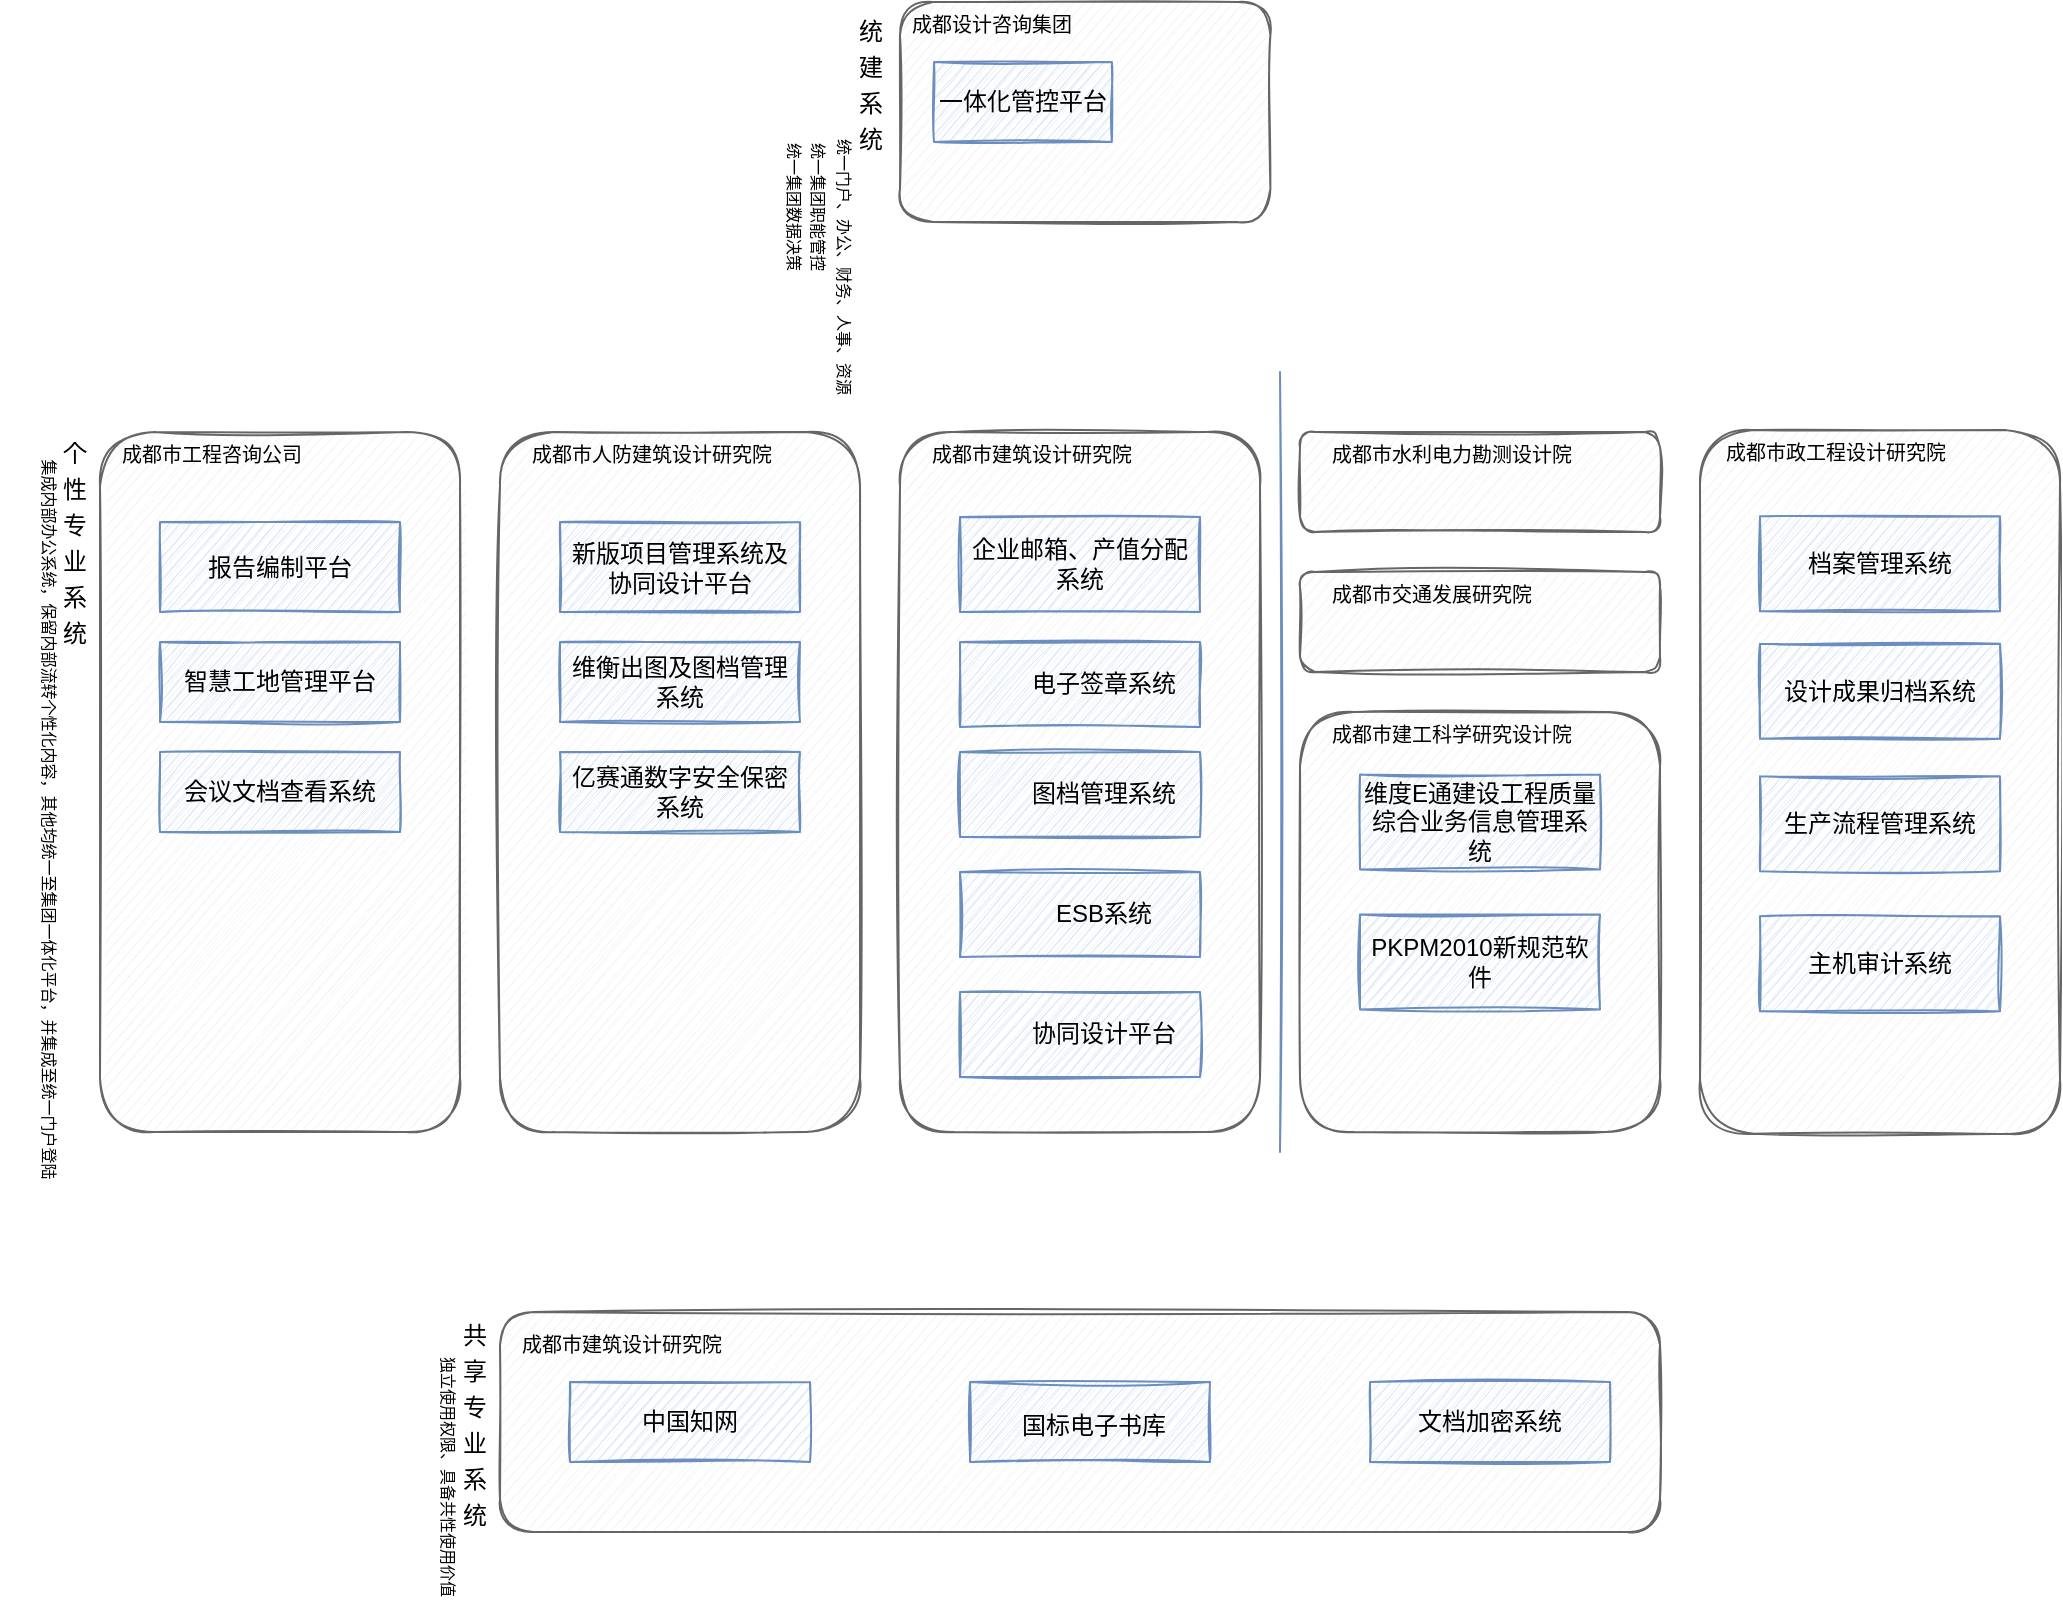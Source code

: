 <mxfile version="16.1.2" type="github" pages="2">
  <diagram id="Z3TUyO1uKxr_OHT_QOy0" name="第 1 页">
    <mxGraphModel dx="1144" dy="569" grid="1" gridSize="10" guides="1" tooltips="1" connect="1" arrows="1" fold="1" page="1" pageScale="1" pageWidth="827" pageHeight="1169" background="none" math="0" shadow="0">
      <root>
        <mxCell id="0" />
        <mxCell id="1" parent="0" />
        <mxCell id="PeKls6Yjagie5iTTzEYD-18" value="" style="rounded=1;whiteSpace=wrap;html=1;sketch=1;fontSize=8;fillColor=#f5f5f5;strokeColor=#666666;fontColor=#333333;" parent="1" vertex="1">
          <mxGeometry x="40" y="480" width="180" height="350" as="geometry" />
        </mxCell>
        <mxCell id="PeKls6Yjagie5iTTzEYD-5" value="&lt;span style=&quot;color: rgb(0, 0, 0); font-size: 12px; font-style: normal; font-weight: normal; letter-spacing: normal; text-indent: 24px; text-transform: none; word-spacing: 0px; text-decoration: none; display: inline; float: none;&quot;&gt;报告编制平台&lt;/span&gt;" style="rounded=0;whiteSpace=wrap;html=1;sketch=1;fillColor=#dae8fc;strokeColor=#6c8ebf;align=center;" parent="1" vertex="1">
          <mxGeometry x="70" y="525" width="120" height="45" as="geometry" />
        </mxCell>
        <mxCell id="PeKls6Yjagie5iTTzEYD-8" value="&lt;p class=&quot;p1&quot; style=&quot;margin: 0px ; text-align: justify ; text-indent: 24px ; font-stretch: normal ; line-height: normal ; font-family: &amp;#34;simsong&amp;#34;&quot;&gt;个&lt;/p&gt;&lt;p class=&quot;p1&quot; style=&quot;margin: 0px ; text-align: justify ; text-indent: 24px ; font-stretch: normal ; line-height: normal ; font-family: &amp;#34;simsong&amp;#34;&quot;&gt;性&lt;/p&gt;&lt;p class=&quot;p1&quot; style=&quot;margin: 0px ; text-align: justify ; text-indent: 24px ; font-stretch: normal ; line-height: normal ; font-family: &amp;#34;simsong&amp;#34;&quot;&gt;专&lt;/p&gt;&lt;p class=&quot;p1&quot; style=&quot;margin: 0px ; text-align: justify ; text-indent: 24px ; font-stretch: normal ; line-height: normal ; font-family: &amp;#34;simsong&amp;#34;&quot;&gt;业&lt;/p&gt;&lt;p class=&quot;p1&quot; style=&quot;margin: 0px ; text-align: justify ; text-indent: 24px ; font-stretch: normal ; line-height: normal ; font-family: &amp;#34;simsong&amp;#34;&quot;&gt;系&lt;/p&gt;&lt;p class=&quot;p1&quot; style=&quot;margin: 0px ; text-align: justify ; text-indent: 24px ; font-stretch: normal ; line-height: normal ; font-family: &amp;#34;simsong&amp;#34;&quot;&gt;统&lt;/p&gt;" style="text;html=1;align=center;verticalAlign=middle;resizable=0;points=[];autosize=1;strokeColor=none;fillColor=none;rounded=0;sketch=1;" parent="1" vertex="1">
          <mxGeometry x="-10" y="479.06" width="50" height="110" as="geometry" />
        </mxCell>
        <mxCell id="PeKls6Yjagie5iTTzEYD-19" value="&lt;p class=&quot;p1&quot; style=&quot;margin: 0px ; text-indent: 24px ; font-stretch: normal ; line-height: normal ; font-family: &amp;#34;simsong&amp;#34; ; font-size: 10px&quot;&gt;成都市工程咨询公司&lt;/p&gt;" style="text;html=1;align=left;verticalAlign=middle;resizable=0;points=[];autosize=1;rounded=0;sketch=1;fontSize=10;" parent="1" vertex="1">
          <mxGeometry x="25" y="480" width="130" height="20" as="geometry" />
        </mxCell>
        <mxCell id="PeKls6Yjagie5iTTzEYD-20" value="" style="rounded=1;whiteSpace=wrap;html=1;sketch=1;fontSize=8;fillColor=#f5f5f5;strokeColor=#666666;fontColor=#333333;" parent="1" vertex="1">
          <mxGeometry x="240" y="480" width="180" height="350" as="geometry" />
        </mxCell>
        <mxCell id="PeKls6Yjagie5iTTzEYD-21" value="&lt;p class=&quot;p1&quot; style=&quot;margin: 0px ; text-indent: 24px ; font-stretch: normal ; line-height: normal ; font-family: &amp;#34;simsong&amp;#34; ; font-size: 10px&quot;&gt;成都市人防建筑设计研究院&lt;/p&gt;" style="text;html=1;align=left;verticalAlign=middle;resizable=0;points=[];autosize=1;rounded=0;sketch=1;fontSize=10;" parent="1" vertex="1">
          <mxGeometry x="230" y="480" width="160" height="20" as="geometry" />
        </mxCell>
        <mxCell id="PeKls6Yjagie5iTTzEYD-22" value="" style="rounded=1;whiteSpace=wrap;html=1;sketch=1;fontSize=8;fillColor=#f5f5f5;strokeColor=#666666;fontColor=#333333;" parent="1" vertex="1">
          <mxGeometry x="440" y="480" width="180" height="350" as="geometry" />
        </mxCell>
        <mxCell id="PeKls6Yjagie5iTTzEYD-23" value="&lt;p class=&quot;p1&quot; style=&quot;margin: 0px ; text-indent: 24px ; font-stretch: normal ; line-height: normal ; font-family: &amp;#34;simsong&amp;#34; ; font-size: 10px&quot;&gt;成都市建筑设计研究院&lt;/p&gt;" style="text;html=1;align=left;verticalAlign=middle;resizable=0;points=[];autosize=1;rounded=0;sketch=1;fontSize=10;" parent="1" vertex="1">
          <mxGeometry x="430" y="480" width="140" height="20" as="geometry" />
        </mxCell>
        <mxCell id="PeKls6Yjagie5iTTzEYD-24" value="&lt;span style=&quot;color: rgb(0, 0, 0); font-size: 12px; font-style: normal; font-weight: normal; letter-spacing: normal; text-indent: 24px; text-transform: none; word-spacing: 0px; text-decoration: none; display: inline; float: none;&quot;&gt;智慧工地管理平台&lt;/span&gt;" style="rounded=0;whiteSpace=wrap;html=1;sketch=1;fillColor=#dae8fc;strokeColor=#6c8ebf;align=center;" parent="1" vertex="1">
          <mxGeometry x="70" y="585" width="120" height="40" as="geometry" />
        </mxCell>
        <mxCell id="PeKls6Yjagie5iTTzEYD-25" value="&lt;span style=&quot;color: rgb(0, 0, 0); font-size: 12px; font-style: normal; font-weight: normal; letter-spacing: normal; text-indent: 24px; text-transform: none; word-spacing: 0px; text-decoration: none; display: inline; float: none;&quot;&gt;会议文档查看系统&lt;/span&gt;" style="rounded=0;whiteSpace=wrap;html=1;sketch=1;fillColor=#dae8fc;strokeColor=#6c8ebf;align=center;" parent="1" vertex="1">
          <mxGeometry x="70" y="640" width="120" height="40" as="geometry" />
        </mxCell>
        <mxCell id="PeKls6Yjagie5iTTzEYD-26" value="&lt;span style=&quot;color: rgb(0 , 0 , 0) ; font-size: 12px ; font-style: normal ; font-weight: normal ; letter-spacing: normal ; text-align: justify ; text-indent: 24px ; text-transform: none ; word-spacing: 0px ; text-decoration: none ; display: inline ; float: none&quot;&gt;新版项目管理系统及协同设计平台&lt;/span&gt;" style="rounded=0;whiteSpace=wrap;html=1;sketch=1;fillColor=#dae8fc;strokeColor=#6c8ebf;" parent="1" vertex="1">
          <mxGeometry x="270" y="525" width="120" height="45" as="geometry" />
        </mxCell>
        <mxCell id="PeKls6Yjagie5iTTzEYD-27" value="&lt;span style=&quot;color: rgb(0 , 0 , 0) ; font-size: 12px ; font-style: normal ; font-weight: normal ; letter-spacing: normal ; text-align: justify ; text-indent: 24px ; text-transform: none ; word-spacing: 0px ; text-decoration: none ; display: inline ; float: none&quot;&gt;维衡出图及图档管理系统&lt;/span&gt;" style="rounded=0;whiteSpace=wrap;html=1;sketch=1;fillColor=#dae8fc;strokeColor=#6c8ebf;" parent="1" vertex="1">
          <mxGeometry x="270" y="585" width="120" height="40" as="geometry" />
        </mxCell>
        <mxCell id="PeKls6Yjagie5iTTzEYD-28" value="&lt;span style=&quot;color: rgb(0 , 0 , 0) ; font-size: 12px ; font-style: normal ; font-weight: normal ; letter-spacing: normal ; text-align: justify ; text-indent: 24px ; text-transform: none ; word-spacing: 0px ; text-decoration: none ; display: inline ; float: none&quot;&gt;亿赛通数字安全保密系统&lt;/span&gt;" style="rounded=0;whiteSpace=wrap;html=1;sketch=1;fillColor=#dae8fc;strokeColor=#6c8ebf;" parent="1" vertex="1">
          <mxGeometry x="270" y="640" width="120" height="40" as="geometry" />
        </mxCell>
        <mxCell id="PeKls6Yjagie5iTTzEYD-29" value="&lt;span style=&quot;color: rgb(0 , 0 , 0) ; font-size: 12px ; font-style: normal ; font-weight: normal ; letter-spacing: normal ; text-align: justify ; text-indent: 24px ; text-transform: none ; word-spacing: 0px ; text-decoration: none ; display: inline ; float: none&quot;&gt;企业邮箱、产值分配系统&lt;/span&gt;" style="rounded=0;whiteSpace=wrap;html=1;sketch=1;fillColor=#dae8fc;strokeColor=#6c8ebf;" parent="1" vertex="1">
          <mxGeometry x="470" y="522.5" width="120" height="47.5" as="geometry" />
        </mxCell>
        <mxCell id="PeKls6Yjagie5iTTzEYD-30" value="&lt;div style=&quot;text-indent: 24px;&quot;&gt;&lt;span&gt;电子签章系统&lt;/span&gt;&lt;/div&gt;" style="rounded=0;whiteSpace=wrap;html=1;sketch=1;fillColor=#dae8fc;strokeColor=#6c8ebf;align=center;" parent="1" vertex="1">
          <mxGeometry x="470" y="585" width="120" height="42.5" as="geometry" />
        </mxCell>
        <mxCell id="PeKls6Yjagie5iTTzEYD-31" value="&lt;div style=&quot;text-indent: 24px;&quot;&gt;&lt;span&gt;图档管理系统&lt;/span&gt;&lt;/div&gt;" style="rounded=0;whiteSpace=wrap;html=1;sketch=1;fillColor=#dae8fc;strokeColor=#6c8ebf;align=center;" parent="1" vertex="1">
          <mxGeometry x="470" y="640" width="120" height="42.5" as="geometry" />
        </mxCell>
        <mxCell id="PeKls6Yjagie5iTTzEYD-32" value="&lt;div style=&quot;text-indent: 24px&quot;&gt;&lt;span&gt;ESB系统&lt;/span&gt;&lt;/div&gt;" style="rounded=0;whiteSpace=wrap;html=1;sketch=1;fillColor=#dae8fc;strokeColor=#6c8ebf;align=center;" parent="1" vertex="1">
          <mxGeometry x="470" y="700" width="120" height="42.5" as="geometry" />
        </mxCell>
        <mxCell id="PeKls6Yjagie5iTTzEYD-33" value="&lt;div style=&quot;text-indent: 24px&quot;&gt;协同设计平台&lt;/div&gt;" style="rounded=0;whiteSpace=wrap;html=1;sketch=1;fillColor=#dae8fc;strokeColor=#6c8ebf;align=center;" parent="1" vertex="1">
          <mxGeometry x="470" y="760" width="120" height="42.5" as="geometry" />
        </mxCell>
        <mxCell id="PeKls6Yjagie5iTTzEYD-34" value="&lt;p class=&quot;p1&quot; style=&quot;margin: 0px ; text-align: justify ; text-indent: 24px ; font-stretch: normal ; line-height: normal ; font-family: &amp;#34;simsong&amp;#34; ; font-size: 8px&quot;&gt;集成内部办公系统，保留内部流转个性化内容，其他均统一至集团一体化平台，并集成至统一门户登陆&lt;/p&gt;" style="text;html=1;align=center;verticalAlign=middle;resizable=0;points=[];autosize=1;strokeColor=none;fillColor=none;rounded=0;sketch=1;fontSize=8;rotation=90;" parent="1" vertex="1">
          <mxGeometry x="-185" y="656.25" width="400" height="10" as="geometry" />
        </mxCell>
        <mxCell id="PeKls6Yjagie5iTTzEYD-35" value="" style="rounded=1;whiteSpace=wrap;html=1;sketch=1;fontSize=8;fillColor=#f5f5f5;strokeColor=#666666;fontColor=#333333;" parent="1" vertex="1">
          <mxGeometry x="640" y="480" width="180" height="50" as="geometry" />
        </mxCell>
        <mxCell id="PeKls6Yjagie5iTTzEYD-36" value="&lt;p class=&quot;p1&quot; style=&quot;margin: 0px ; text-indent: 24px ; font-stretch: normal ; line-height: normal ; font-family: &amp;#34;simsong&amp;#34; ; font-size: 10px&quot;&gt;成都市水利电力勘测设计院&lt;/p&gt;" style="text;html=1;align=left;verticalAlign=middle;resizable=0;points=[];autosize=1;rounded=0;sketch=1;fontSize=10;" parent="1" vertex="1">
          <mxGeometry x="630" y="480" width="160" height="20" as="geometry" />
        </mxCell>
        <mxCell id="PeKls6Yjagie5iTTzEYD-37" value="" style="rounded=1;whiteSpace=wrap;html=1;sketch=1;fontSize=8;fillColor=#f5f5f5;strokeColor=#666666;fontColor=#333333;" parent="1" vertex="1">
          <mxGeometry x="640" y="550" width="180" height="50" as="geometry" />
        </mxCell>
        <mxCell id="PeKls6Yjagie5iTTzEYD-38" value="&lt;p class=&quot;p1&quot; style=&quot;margin: 0px ; text-indent: 24px ; font-stretch: normal ; line-height: normal ; font-family: &amp;#34;simsong&amp;#34; ; font-size: 10px&quot;&gt;成都市交通发展研究院&lt;/p&gt;" style="text;html=1;align=left;verticalAlign=middle;resizable=0;points=[];autosize=1;rounded=0;sketch=1;fontSize=10;" parent="1" vertex="1">
          <mxGeometry x="630" y="550" width="140" height="20" as="geometry" />
        </mxCell>
        <mxCell id="PeKls6Yjagie5iTTzEYD-39" value="" style="rounded=1;whiteSpace=wrap;html=1;sketch=1;fontSize=8;fillColor=#f5f5f5;strokeColor=#666666;fontColor=#333333;" parent="1" vertex="1">
          <mxGeometry x="640" y="620" width="180" height="210" as="geometry" />
        </mxCell>
        <mxCell id="PeKls6Yjagie5iTTzEYD-40" value="&lt;p class=&quot;p1&quot; style=&quot;margin: 0px ; text-indent: 24px ; font-stretch: normal ; line-height: normal ; font-family: &amp;#34;simsong&amp;#34; ; font-size: 10px&quot;&gt;成都市建工科学研究设计院&lt;/p&gt;" style="text;html=1;align=left;verticalAlign=middle;resizable=0;points=[];autosize=1;rounded=0;sketch=1;fontSize=10;" parent="1" vertex="1">
          <mxGeometry x="630" y="620" width="160" height="20" as="geometry" />
        </mxCell>
        <mxCell id="PeKls6Yjagie5iTTzEYD-41" value="" style="rounded=1;whiteSpace=wrap;html=1;sketch=1;fontSize=8;fillColor=#f5f5f5;strokeColor=#666666;fontColor=#333333;" parent="1" vertex="1">
          <mxGeometry x="840" y="479.06" width="180" height="351.87" as="geometry" />
        </mxCell>
        <mxCell id="PeKls6Yjagie5iTTzEYD-42" value="&lt;p class=&quot;p1&quot; style=&quot;margin: 0px ; text-indent: 24px ; font-stretch: normal ; line-height: normal ; font-family: &amp;#34;simsong&amp;#34; ; font-size: 10px&quot;&gt;成都市政工程设计研究院&lt;/p&gt;" style="text;html=1;align=left;verticalAlign=middle;resizable=0;points=[];autosize=1;rounded=0;sketch=1;fontSize=10;" parent="1" vertex="1">
          <mxGeometry x="827" y="479.06" width="150" height="20" as="geometry" />
        </mxCell>
        <mxCell id="PeKls6Yjagie5iTTzEYD-43" value="&lt;span style=&quot;color: rgb(0 , 0 , 0) ; font-size: 12px ; font-style: normal ; font-weight: normal ; letter-spacing: normal ; text-align: justify ; text-indent: 24px ; text-transform: none ; word-spacing: 0px ; text-decoration: none ; display: inline ; float: none&quot;&gt;档案管理系统&lt;/span&gt;" style="rounded=0;whiteSpace=wrap;html=1;sketch=1;fillColor=#dae8fc;strokeColor=#6c8ebf;" parent="1" vertex="1">
          <mxGeometry x="870" y="522.18" width="120" height="47.5" as="geometry" />
        </mxCell>
        <mxCell id="PeKls6Yjagie5iTTzEYD-44" value="&lt;span style=&quot;color: rgb(0 , 0 , 0) ; font-size: 12px ; font-style: normal ; font-weight: normal ; letter-spacing: normal ; text-align: justify ; text-indent: 24px ; text-transform: none ; word-spacing: 0px ; text-decoration: none ; display: inline ; float: none&quot;&gt;设计成果归档系统&lt;/span&gt;" style="rounded=0;whiteSpace=wrap;html=1;sketch=1;fillColor=#dae8fc;strokeColor=#6c8ebf;" parent="1" vertex="1">
          <mxGeometry x="870" y="585.93" width="120" height="47.5" as="geometry" />
        </mxCell>
        <mxCell id="PeKls6Yjagie5iTTzEYD-45" value="&lt;span style=&quot;color: rgb(0 , 0 , 0) ; font-size: 12px ; font-style: normal ; font-weight: normal ; letter-spacing: normal ; text-align: justify ; text-indent: 24px ; text-transform: none ; word-spacing: 0px ; text-decoration: none ; display: inline ; float: none&quot;&gt;生产流程管理系统&lt;/span&gt;" style="rounded=0;whiteSpace=wrap;html=1;sketch=1;fillColor=#dae8fc;strokeColor=#6c8ebf;" parent="1" vertex="1">
          <mxGeometry x="870" y="652.18" width="120" height="47.5" as="geometry" />
        </mxCell>
        <mxCell id="PeKls6Yjagie5iTTzEYD-46" value="&lt;span style=&quot;color: rgb(0 , 0 , 0) ; font-size: 12px ; font-style: normal ; font-weight: normal ; letter-spacing: normal ; text-align: justify ; text-indent: 24px ; text-transform: none ; word-spacing: 0px ; text-decoration: none ; display: inline ; float: none&quot;&gt;主机审计系统&lt;/span&gt;" style="rounded=0;whiteSpace=wrap;html=1;sketch=1;fillColor=#dae8fc;strokeColor=#6c8ebf;" parent="1" vertex="1">
          <mxGeometry x="870" y="722.18" width="120" height="47.5" as="geometry" />
        </mxCell>
        <mxCell id="PeKls6Yjagie5iTTzEYD-47" value="&lt;span style=&quot;color: rgb(0 , 0 , 0) ; font-size: 12px ; font-style: normal ; font-weight: normal ; letter-spacing: normal ; text-align: justify ; text-indent: 24px ; text-transform: none ; word-spacing: 0px ; text-decoration: none ; display: inline ; float: none&quot;&gt;维度E通建设工程质量综合业务信息管理系统&lt;/span&gt;" style="rounded=0;whiteSpace=wrap;html=1;sketch=1;fillColor=#dae8fc;strokeColor=#6c8ebf;" parent="1" vertex="1">
          <mxGeometry x="670" y="651.25" width="120" height="47.5" as="geometry" />
        </mxCell>
        <mxCell id="PeKls6Yjagie5iTTzEYD-48" value="&lt;span style=&quot;color: rgb(0 , 0 , 0) ; font-size: 12px ; font-style: normal ; font-weight: normal ; letter-spacing: normal ; text-align: justify ; text-indent: 24px ; text-transform: none ; word-spacing: 0px ; text-decoration: none ; display: inline ; float: none&quot;&gt;PKPM2010新规范软件&lt;/span&gt;" style="rounded=0;whiteSpace=wrap;html=1;sketch=1;fillColor=#dae8fc;strokeColor=#6c8ebf;" parent="1" vertex="1">
          <mxGeometry x="670" y="721.25" width="120" height="47.5" as="geometry" />
        </mxCell>
        <mxCell id="PeKls6Yjagie5iTTzEYD-59" value="" style="endArrow=none;html=1;sketch=1;fontSize=10;strokeWidth=1;rounded=1;fillColor=#dae8fc;strokeColor=#6c8ebf;" parent="1" edge="1">
          <mxGeometry width="50" height="50" relative="1" as="geometry">
            <mxPoint x="630" y="840" as="sourcePoint" />
            <mxPoint x="630" y="450" as="targetPoint" />
          </mxGeometry>
        </mxCell>
        <mxCell id="EIvod3ehS7jd2LmZPodY-8" value="" style="group" vertex="1" connectable="0" parent="1">
          <mxGeometry x="190" y="910" width="630" height="160" as="geometry" />
        </mxCell>
        <mxCell id="PeKls6Yjagie5iTTzEYD-9" value="" style="rounded=1;whiteSpace=wrap;html=1;sketch=1;fontSize=8;fillColor=#f5f5f5;strokeColor=#666666;fontColor=#333333;" parent="EIvod3ehS7jd2LmZPodY-8" vertex="1">
          <mxGeometry x="50" y="10" width="580" height="110" as="geometry" />
        </mxCell>
        <mxCell id="PeKls6Yjagie5iTTzEYD-1" value="&lt;span style=&quot;color: rgb(0 , 0 , 0) ; font-size: 12px ; font-style: normal ; font-weight: normal ; letter-spacing: normal ; text-align: justify ; text-indent: 24px ; text-transform: none ; word-spacing: 0px ; text-decoration: none ; display: inline ; float: none&quot;&gt;文档加密系统&lt;/span&gt;" style="rounded=0;whiteSpace=wrap;html=1;sketch=1;fillColor=#dae8fc;strokeColor=#6c8ebf;" parent="EIvod3ehS7jd2LmZPodY-8" vertex="1">
          <mxGeometry x="485" y="45" width="120" height="40" as="geometry" />
        </mxCell>
        <mxCell id="PeKls6Yjagie5iTTzEYD-2" value="&lt;p class=&quot;p1&quot; style=&quot;margin: 0px ; text-indent: 24px ; font-stretch: normal ; line-height: normal ; font-family: &amp;quot;simsong&amp;quot;&quot;&gt;国标电子书库&lt;/p&gt;" style="rounded=0;whiteSpace=wrap;html=1;align=left;sketch=1;fillColor=#dae8fc;strokeColor=#6c8ebf;" parent="EIvod3ehS7jd2LmZPodY-8" vertex="1">
          <mxGeometry x="285" y="45" width="120" height="40" as="geometry" />
        </mxCell>
        <mxCell id="PeKls6Yjagie5iTTzEYD-3" value="&lt;meta charset=&quot;utf-8&quot;&gt;&lt;span style=&quot;color: rgb(0, 0, 0); font-size: 12px; font-style: normal; font-weight: normal; letter-spacing: normal; text-align: justify; text-indent: 24px; text-transform: none; word-spacing: 0px; text-decoration: none; display: inline; float: none;&quot;&gt;中国知网&lt;/span&gt;" style="rounded=0;whiteSpace=wrap;html=1;sketch=1;fillColor=#dae8fc;strokeColor=#6c8ebf;" parent="EIvod3ehS7jd2LmZPodY-8" vertex="1">
          <mxGeometry x="85" y="45" width="120" height="40" as="geometry" />
        </mxCell>
        <mxCell id="PeKls6Yjagie5iTTzEYD-4" value="&lt;p class=&quot;p1&quot; style=&quot;margin: 0px; text-align: justify; text-indent: 24px; font-stretch: normal; line-height: normal; font-family: simsong; font-size: 8px;&quot;&gt;独立使用权限、具备共性使用价值&lt;/p&gt;" style="text;html=1;align=center;verticalAlign=middle;resizable=0;points=[];autosize=1;strokeColor=none;fillColor=none;rounded=0;sketch=1;fontSize=8;rotation=90;" parent="EIvod3ehS7jd2LmZPodY-8" vertex="1">
          <mxGeometry x="-55" y="75" width="160" height="10" as="geometry" />
        </mxCell>
        <mxCell id="PeKls6Yjagie5iTTzEYD-10" value="&lt;p class=&quot;p1&quot; style=&quot;margin: 0px; text-indent: 24px; font-stretch: normal; line-height: normal; font-family: simsong; font-size: 10px;&quot;&gt;成都市建筑设计研究院&lt;/p&gt;" style="text;html=1;align=left;verticalAlign=middle;resizable=0;points=[];autosize=1;rounded=0;sketch=1;fontSize=10;" parent="EIvod3ehS7jd2LmZPodY-8" vertex="1">
          <mxGeometry x="35" y="15" width="140" height="20" as="geometry" />
        </mxCell>
        <mxCell id="PeKls6Yjagie5iTTzEYD-15" value="&lt;p class=&quot;p1&quot; style=&quot;margin: 0px ; text-align: justify ; text-indent: 24px ; font-stretch: normal ; line-height: normal ; font-family: &amp;#34;simsong&amp;#34;&quot;&gt;共&lt;/p&gt;&lt;p class=&quot;p1&quot; style=&quot;margin: 0px ; text-align: justify ; text-indent: 24px ; font-stretch: normal ; line-height: normal ; font-family: &amp;#34;simsong&amp;#34;&quot;&gt;享&lt;/p&gt;&lt;p class=&quot;p1&quot; style=&quot;margin: 0px ; text-align: justify ; text-indent: 24px ; font-stretch: normal ; line-height: normal ; font-family: &amp;#34;simsong&amp;#34;&quot;&gt;专&lt;/p&gt;&lt;p class=&quot;p1&quot; style=&quot;margin: 0px ; text-align: justify ; text-indent: 24px ; font-stretch: normal ; line-height: normal ; font-family: &amp;#34;simsong&amp;#34;&quot;&gt;业&lt;/p&gt;&lt;p class=&quot;p1&quot; style=&quot;margin: 0px ; text-align: justify ; text-indent: 24px ; font-stretch: normal ; line-height: normal ; font-family: &amp;#34;simsong&amp;#34;&quot;&gt;系&lt;/p&gt;&lt;p class=&quot;p1&quot; style=&quot;margin: 0px ; text-align: justify ; text-indent: 24px ; font-stretch: normal ; line-height: normal ; font-family: &amp;#34;simsong&amp;#34;&quot;&gt;统&lt;/p&gt;" style="text;html=1;align=center;verticalAlign=middle;resizable=0;points=[];autosize=1;strokeColor=none;fillColor=none;rounded=0;sketch=1;" parent="EIvod3ehS7jd2LmZPodY-8" vertex="1">
          <mxGeometry y="10" width="50" height="110" as="geometry" />
        </mxCell>
        <mxCell id="PeKls6Yjagie5iTTzEYD-49" value="&lt;p class=&quot;p1&quot; style=&quot;margin: 0px ; text-align: justify ; text-indent: 24px ; font-stretch: normal ; line-height: normal ; font-family: &amp;#34;simsong&amp;#34; ; font-size: 8px&quot;&gt;统一门户、办公、财务、人事、资源&lt;/p&gt;" style="text;html=1;align=center;verticalAlign=middle;resizable=0;points=[];autosize=1;strokeColor=none;fillColor=none;rounded=0;sketch=1;fontSize=8;rotation=90;" parent="1" vertex="1">
          <mxGeometry x="328.002" y="380" width="170" height="10" as="geometry" />
        </mxCell>
        <mxCell id="PeKls6Yjagie5iTTzEYD-51" value="" style="rounded=1;whiteSpace=wrap;html=1;sketch=1;fontSize=8;fillColor=#f5f5f5;strokeColor=#666666;fontColor=#333333;" parent="1" vertex="1">
          <mxGeometry x="440.005" y="265" width="185.185" height="110" as="geometry" />
        </mxCell>
        <mxCell id="PeKls6Yjagie5iTTzEYD-50" value="&lt;p class=&quot;p1&quot; style=&quot;margin: 0px ; text-align: justify ; text-indent: 24px ; font-stretch: normal ; line-height: normal ; font-family: &amp;#34;simsong&amp;#34;&quot;&gt;统&lt;/p&gt;&lt;p class=&quot;p1&quot; style=&quot;margin: 0px ; text-align: justify ; text-indent: 24px ; font-stretch: normal ; line-height: normal ; font-family: &amp;#34;simsong&amp;#34;&quot;&gt;建&lt;/p&gt;&lt;p class=&quot;p1&quot; style=&quot;margin: 0px ; text-align: justify ; text-indent: 24px ; font-stretch: normal ; line-height: normal ; font-family: &amp;#34;simsong&amp;#34;&quot;&gt;系&lt;/p&gt;&lt;p class=&quot;p1&quot; style=&quot;margin: 0px ; text-align: justify ; text-indent: 24px ; font-stretch: normal ; line-height: normal ; font-family: &amp;#34;simsong&amp;#34;&quot;&gt;统&lt;/p&gt;" style="text;html=1;align=center;verticalAlign=middle;resizable=0;points=[];autosize=1;strokeColor=none;fillColor=none;rounded=0;sketch=1;" parent="1" vertex="1">
          <mxGeometry x="388.005" y="265" width="50" height="80" as="geometry" />
        </mxCell>
        <mxCell id="PeKls6Yjagie5iTTzEYD-54" value="&lt;span style=&quot;color: rgb(0 , 0 , 0) ; font-size: 12px ; font-style: normal ; font-weight: normal ; letter-spacing: normal ; text-align: justify ; text-indent: 24px ; text-transform: none ; word-spacing: 0px ; text-decoration: none ; display: inline ; float: none&quot;&gt;一体化管控平台&lt;/span&gt;" style="rounded=0;whiteSpace=wrap;html=1;sketch=1;fillColor=#dae8fc;strokeColor=#6c8ebf;" parent="1" vertex="1">
          <mxGeometry x="457.037" y="295" width="88.889" height="40" as="geometry" />
        </mxCell>
        <mxCell id="PeKls6Yjagie5iTTzEYD-55" value="&lt;p class=&quot;p1&quot; style=&quot;margin: 0px ; text-indent: 24px ; font-stretch: normal ; line-height: normal ; font-family: &amp;#34;simsong&amp;#34; ; font-size: 10px&quot;&gt;成都设计咨询集团&lt;/p&gt;" style="text;html=1;align=left;verticalAlign=middle;resizable=0;points=[];autosize=1;rounded=0;sketch=1;fontSize=10;" parent="1" vertex="1">
          <mxGeometry x="420" y="265" width="120" height="20" as="geometry" />
        </mxCell>
        <mxCell id="PeKls6Yjagie5iTTzEYD-56" value="&lt;p class=&quot;p1&quot; style=&quot;margin: 0px ; text-align: justify ; text-indent: 24px ; font-stretch: normal ; line-height: normal ; font-family: &amp;#34;simsong&amp;#34; ; font-size: 8px&quot;&gt;统一集团职能管控&lt;/p&gt;" style="text;html=1;align=center;verticalAlign=middle;resizable=0;points=[];autosize=1;strokeColor=none;fillColor=none;rounded=0;sketch=1;fontSize=8;rotation=90;" parent="1" vertex="1">
          <mxGeometry x="350.004" y="350" width="100" height="10" as="geometry" />
        </mxCell>
        <mxCell id="PeKls6Yjagie5iTTzEYD-57" value="&lt;p class=&quot;p1&quot; style=&quot;margin: 0px ; text-align: justify ; text-indent: 24px ; font-stretch: normal ; line-height: normal ; font-family: &amp;#34;simsong&amp;#34; ; font-size: 8px&quot;&gt;统一集团数据决策&lt;/p&gt;" style="text;html=1;align=center;verticalAlign=middle;resizable=0;points=[];autosize=1;strokeColor=none;fillColor=none;rounded=0;sketch=1;fontSize=8;rotation=90;" parent="1" vertex="1">
          <mxGeometry x="338.004" y="350" width="100" height="10" as="geometry" />
        </mxCell>
      </root>
    </mxGraphModel>
  </diagram>
  <diagram id="WE-EBQyEZLC3HnSDuTvw" name="Page-2">
    <mxGraphModel dx="380" dy="683" grid="0" gridSize="10" guides="1" tooltips="1" connect="1" arrows="1" fold="1" page="0" pageScale="1" pageWidth="827" pageHeight="1169" math="0" shadow="0">
      <root>
        <mxCell id="MfQMNXjV3YVUTVMJHP22-0" />
        <mxCell id="MfQMNXjV3YVUTVMJHP22-1" parent="MfQMNXjV3YVUTVMJHP22-0" />
      </root>
    </mxGraphModel>
  </diagram>
</mxfile>
